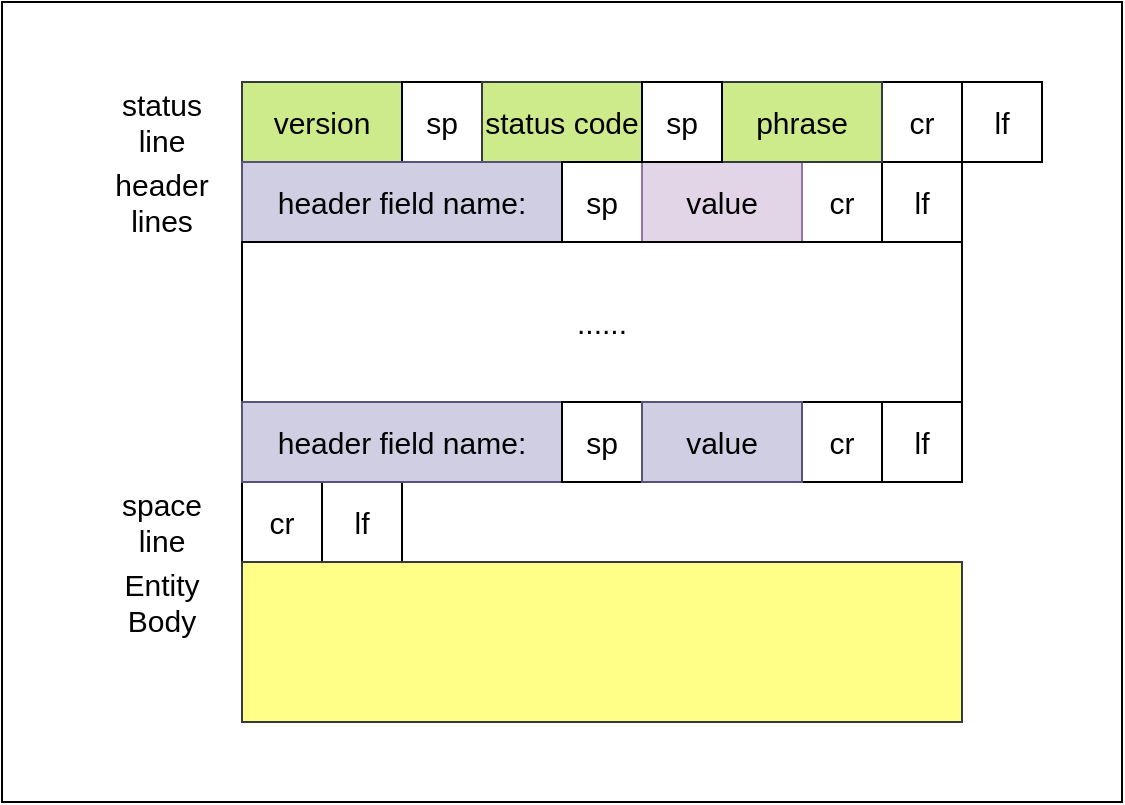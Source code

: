 <mxfile>
    <diagram id="RhlbbUCAuXYhUu3rcOYW" name="Page-1">
        <mxGraphModel dx="1920" dy="979" grid="1" gridSize="10" guides="1" tooltips="1" connect="1" arrows="1" fold="1" page="1" pageScale="1" pageWidth="850" pageHeight="1100" math="0" shadow="0">
            <root>
                <mxCell id="0"/>
                <mxCell id="1" parent="0"/>
                <mxCell id="2" value="" style="rounded=0;whiteSpace=wrap;html=1;fontSize=15;" vertex="1" parent="1">
                    <mxGeometry x="-40" y="200" width="560" height="400" as="geometry"/>
                </mxCell>
                <mxCell id="3" value="&lt;span style=&quot;font-size: 15px;&quot;&gt;version&lt;/span&gt;" style="rounded=0;whiteSpace=wrap;html=1;fillColor=#cdeb8b;strokeColor=#36393d;" vertex="1" parent="1">
                    <mxGeometry x="80" y="240" width="80" height="40" as="geometry"/>
                </mxCell>
                <mxCell id="4" value="&lt;font style=&quot;font-size: 15px;&quot;&gt;sp&lt;/font&gt;" style="rounded=0;whiteSpace=wrap;html=1;" vertex="1" parent="1">
                    <mxGeometry x="160" y="240" width="40" height="40" as="geometry"/>
                </mxCell>
                <mxCell id="5" value="&lt;span style=&quot;font-size: 15px;&quot;&gt;status code&lt;/span&gt;" style="rounded=0;whiteSpace=wrap;html=1;fillColor=#cdeb8b;strokeColor=#36393d;" vertex="1" parent="1">
                    <mxGeometry x="200" y="240" width="80" height="40" as="geometry"/>
                </mxCell>
                <mxCell id="6" value="&lt;font style=&quot;font-size: 15px;&quot;&gt;cr&lt;/font&gt;" style="rounded=0;whiteSpace=wrap;html=1;" vertex="1" parent="1">
                    <mxGeometry x="400" y="240" width="40" height="40" as="geometry"/>
                </mxCell>
                <mxCell id="7" value="&lt;font style=&quot;font-size: 15px;&quot;&gt;header field name:&lt;/font&gt;" style="rounded=0;whiteSpace=wrap;html=1;fillColor=#d0cee2;strokeColor=#56517e;" vertex="1" parent="1">
                    <mxGeometry x="80" y="280" width="160" height="40" as="geometry"/>
                </mxCell>
                <mxCell id="8" value="&lt;font style=&quot;font-size: 15px;&quot;&gt;lf&lt;/font&gt;" style="rounded=0;whiteSpace=wrap;html=1;" vertex="1" parent="1">
                    <mxGeometry x="440" y="240" width="40" height="40" as="geometry"/>
                </mxCell>
                <mxCell id="9" value="&lt;font style=&quot;font-size: 15px;&quot;&gt;sp&lt;/font&gt;" style="rounded=0;whiteSpace=wrap;html=1;" vertex="1" parent="1">
                    <mxGeometry x="240" y="280" width="40" height="40" as="geometry"/>
                </mxCell>
                <mxCell id="10" value="&lt;font style=&quot;font-size: 15px;&quot;&gt;cr&lt;/font&gt;" style="rounded=0;whiteSpace=wrap;html=1;" vertex="1" parent="1">
                    <mxGeometry x="360" y="280" width="40" height="40" as="geometry"/>
                </mxCell>
                <mxCell id="11" value="&lt;font style=&quot;font-size: 15px;&quot;&gt;lf&lt;/font&gt;" style="rounded=0;whiteSpace=wrap;html=1;" vertex="1" parent="1">
                    <mxGeometry x="400" y="280" width="40" height="40" as="geometry"/>
                </mxCell>
                <mxCell id="12" value="&lt;font style=&quot;font-size: 15px;&quot;&gt;value&lt;/font&gt;" style="rounded=0;whiteSpace=wrap;html=1;fillColor=#e1d5e7;strokeColor=#9673a6;" vertex="1" parent="1">
                    <mxGeometry x="280" y="280" width="80" height="40" as="geometry"/>
                </mxCell>
                <mxCell id="13" value="&lt;font style=&quot;font-size: 15px;&quot;&gt;......&lt;/font&gt;" style="rounded=0;whiteSpace=wrap;html=1;" vertex="1" parent="1">
                    <mxGeometry x="80" y="320" width="360" height="80" as="geometry"/>
                </mxCell>
                <mxCell id="14" value="&lt;font style=&quot;font-size: 15px;&quot;&gt;cr&lt;/font&gt;" style="rounded=0;whiteSpace=wrap;html=1;" vertex="1" parent="1">
                    <mxGeometry x="80" y="440" width="40" height="40" as="geometry"/>
                </mxCell>
                <mxCell id="15" value="&lt;font style=&quot;font-size: 15px;&quot;&gt;lf&lt;/font&gt;" style="rounded=0;whiteSpace=wrap;html=1;" vertex="1" parent="1">
                    <mxGeometry x="120" y="440" width="40" height="40" as="geometry"/>
                </mxCell>
                <mxCell id="16" value="" style="rounded=0;whiteSpace=wrap;html=1;fillColor=#ffff88;strokeColor=#36393d;" vertex="1" parent="1">
                    <mxGeometry x="80" y="480" width="360" height="80" as="geometry"/>
                </mxCell>
                <mxCell id="17" value="&lt;font style=&quot;font-size: 15px;&quot;&gt;header field name:&lt;/font&gt;" style="rounded=0;whiteSpace=wrap;html=1;fillColor=#d0cee2;strokeColor=#56517e;" vertex="1" parent="1">
                    <mxGeometry x="80" y="400" width="160" height="40" as="geometry"/>
                </mxCell>
                <mxCell id="18" value="&lt;font style=&quot;font-size: 15px;&quot;&gt;sp&lt;/font&gt;" style="rounded=0;whiteSpace=wrap;html=1;" vertex="1" parent="1">
                    <mxGeometry x="240" y="400" width="40" height="40" as="geometry"/>
                </mxCell>
                <mxCell id="19" value="&lt;font style=&quot;font-size: 15px;&quot;&gt;cr&lt;/font&gt;" style="rounded=0;whiteSpace=wrap;html=1;" vertex="1" parent="1">
                    <mxGeometry x="360" y="400" width="40" height="40" as="geometry"/>
                </mxCell>
                <mxCell id="20" value="&lt;font style=&quot;font-size: 15px;&quot;&gt;lf&lt;/font&gt;" style="rounded=0;whiteSpace=wrap;html=1;" vertex="1" parent="1">
                    <mxGeometry x="400" y="400" width="40" height="40" as="geometry"/>
                </mxCell>
                <mxCell id="21" value="&lt;font style=&quot;font-size: 15px;&quot;&gt;value&lt;/font&gt;" style="rounded=0;whiteSpace=wrap;html=1;fillColor=#d0cee2;strokeColor=#56517e;" vertex="1" parent="1">
                    <mxGeometry x="280" y="400" width="80" height="40" as="geometry"/>
                </mxCell>
                <mxCell id="22" value="status&lt;br&gt;line" style="text;html=1;strokeColor=none;fillColor=none;align=center;verticalAlign=middle;whiteSpace=wrap;rounded=0;fontSize=15;" vertex="1" parent="1">
                    <mxGeometry y="240" width="80" height="40" as="geometry"/>
                </mxCell>
                <mxCell id="23" value="header&lt;br&gt;lines" style="text;html=1;strokeColor=none;fillColor=none;align=center;verticalAlign=middle;whiteSpace=wrap;rounded=0;fontSize=15;" vertex="1" parent="1">
                    <mxGeometry y="280" width="80" height="40" as="geometry"/>
                </mxCell>
                <mxCell id="24" value="space&lt;br&gt;line" style="text;html=1;strokeColor=none;fillColor=none;align=center;verticalAlign=middle;whiteSpace=wrap;rounded=0;fontSize=15;" vertex="1" parent="1">
                    <mxGeometry y="440" width="80" height="40" as="geometry"/>
                </mxCell>
                <mxCell id="25" value="Entity&lt;br&gt;Body" style="text;html=1;strokeColor=none;fillColor=none;align=center;verticalAlign=middle;whiteSpace=wrap;rounded=0;fontSize=15;" vertex="1" parent="1">
                    <mxGeometry y="480" width="80" height="40" as="geometry"/>
                </mxCell>
                <mxCell id="26" value="&lt;span style=&quot;font-size: 15px;&quot;&gt;phrase&lt;/span&gt;" style="rounded=0;whiteSpace=wrap;html=1;fillColor=#cdeb8b;strokeColor=#36393d;" vertex="1" parent="1">
                    <mxGeometry x="320" y="240" width="80" height="40" as="geometry"/>
                </mxCell>
                <mxCell id="27" value="&lt;font style=&quot;font-size: 15px;&quot;&gt;sp&lt;/font&gt;" style="rounded=0;whiteSpace=wrap;html=1;" vertex="1" parent="1">
                    <mxGeometry x="280" y="240" width="40" height="40" as="geometry"/>
                </mxCell>
            </root>
        </mxGraphModel>
    </diagram>
</mxfile>